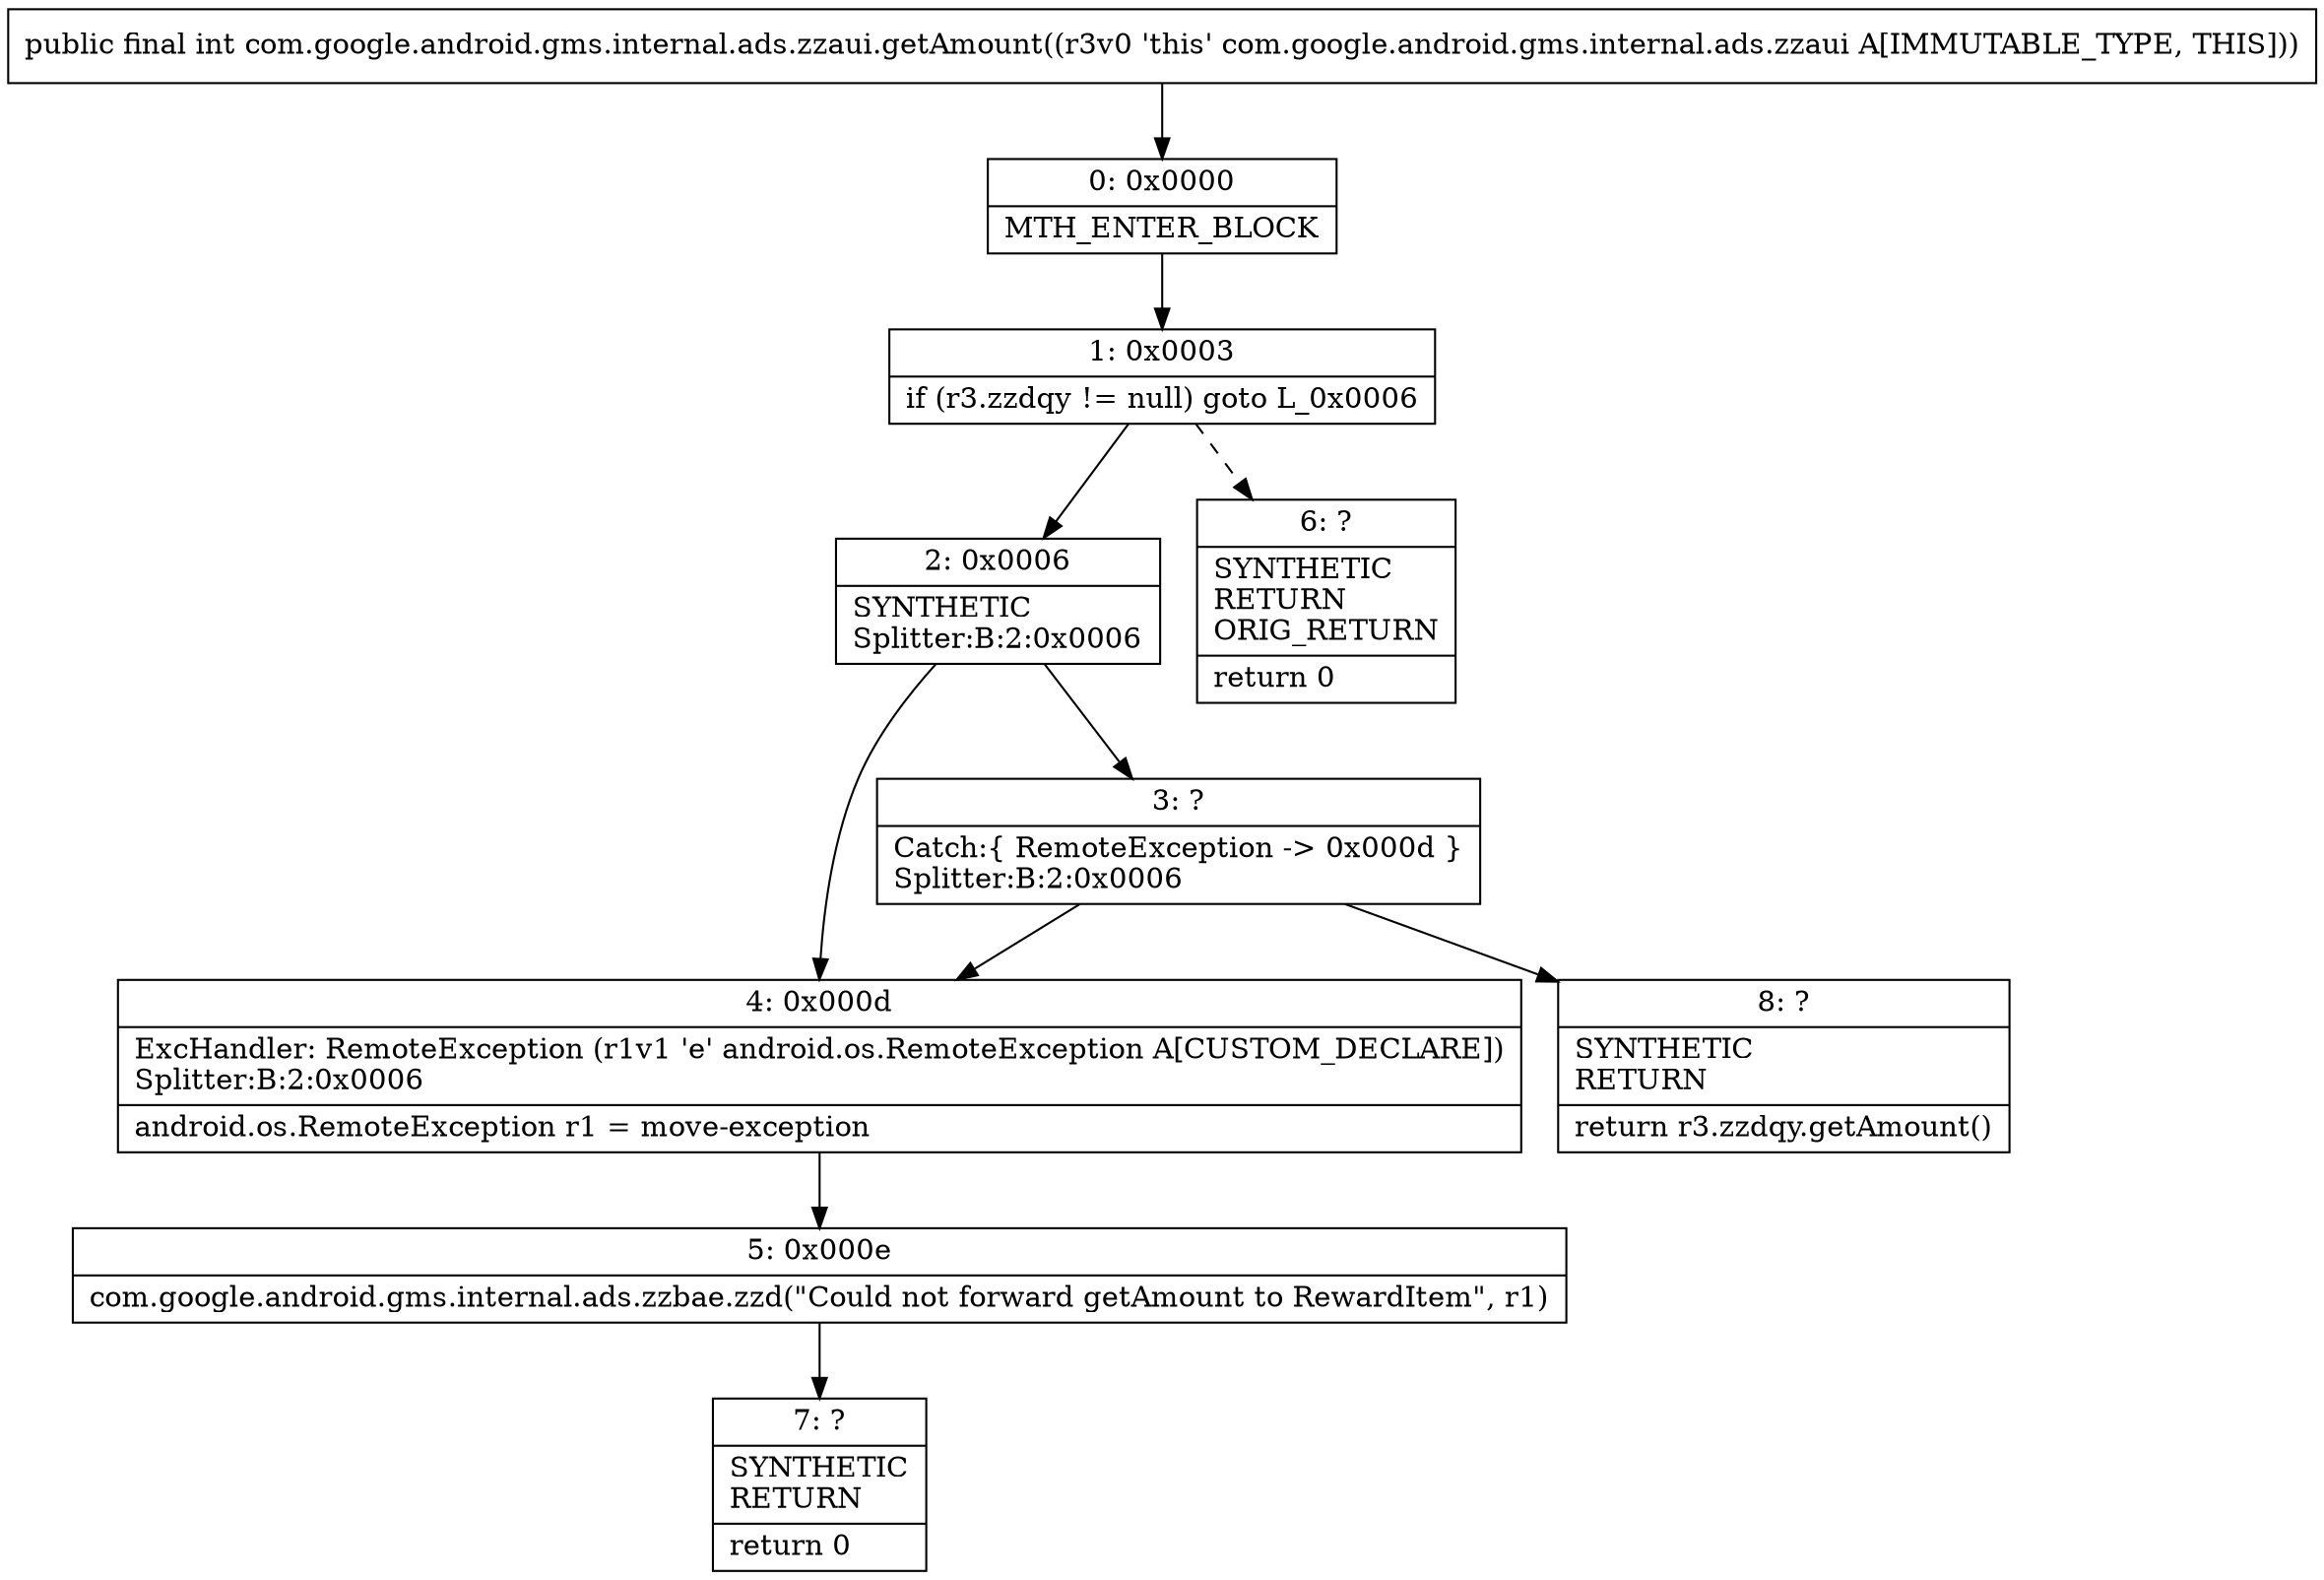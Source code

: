digraph "CFG forcom.google.android.gms.internal.ads.zzaui.getAmount()I" {
Node_0 [shape=record,label="{0\:\ 0x0000|MTH_ENTER_BLOCK\l}"];
Node_1 [shape=record,label="{1\:\ 0x0003|if (r3.zzdqy != null) goto L_0x0006\l}"];
Node_2 [shape=record,label="{2\:\ 0x0006|SYNTHETIC\lSplitter:B:2:0x0006\l}"];
Node_3 [shape=record,label="{3\:\ ?|Catch:\{ RemoteException \-\> 0x000d \}\lSplitter:B:2:0x0006\l}"];
Node_4 [shape=record,label="{4\:\ 0x000d|ExcHandler: RemoteException (r1v1 'e' android.os.RemoteException A[CUSTOM_DECLARE])\lSplitter:B:2:0x0006\l|android.os.RemoteException r1 = move\-exception\l}"];
Node_5 [shape=record,label="{5\:\ 0x000e|com.google.android.gms.internal.ads.zzbae.zzd(\"Could not forward getAmount to RewardItem\", r1)\l}"];
Node_6 [shape=record,label="{6\:\ ?|SYNTHETIC\lRETURN\lORIG_RETURN\l|return 0\l}"];
Node_7 [shape=record,label="{7\:\ ?|SYNTHETIC\lRETURN\l|return 0\l}"];
Node_8 [shape=record,label="{8\:\ ?|SYNTHETIC\lRETURN\l|return r3.zzdqy.getAmount()\l}"];
MethodNode[shape=record,label="{public final int com.google.android.gms.internal.ads.zzaui.getAmount((r3v0 'this' com.google.android.gms.internal.ads.zzaui A[IMMUTABLE_TYPE, THIS])) }"];
MethodNode -> Node_0;
Node_0 -> Node_1;
Node_1 -> Node_2;
Node_1 -> Node_6[style=dashed];
Node_2 -> Node_3;
Node_2 -> Node_4;
Node_3 -> Node_4;
Node_3 -> Node_8;
Node_4 -> Node_5;
Node_5 -> Node_7;
}


